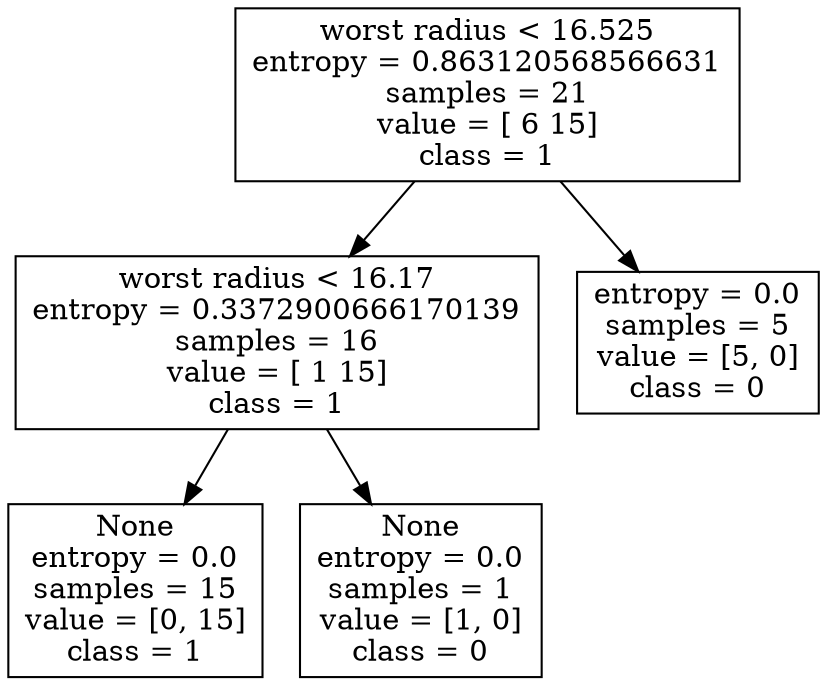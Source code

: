 digraph Tree {
node [shape=box] ;0[label="worst radius < 16.525\nentropy = 0.863120568566631\nsamples = 21\nvalue = [ 6 15]\nclass = 1"] ;
1[label="worst radius < 16.17\nentropy = 0.3372900666170139\nsamples = 16\nvalue = [ 1 15]\nclass = 1"] ;
0 -> 1 ;

2[label="None\nentropy = 0.0\nsamples = 15\nvalue = [0, 15]\nclass = 1"] ;
1 -> 2 ;

3[label="None\nentropy = 0.0\nsamples = 1\nvalue = [1, 0]\nclass = 0"] ;
1 -> 3 ;

4[label="entropy = 0.0\nsamples = 5\nvalue = [5, 0]\nclass = 0"] ;
0 -> 4 ;

}
